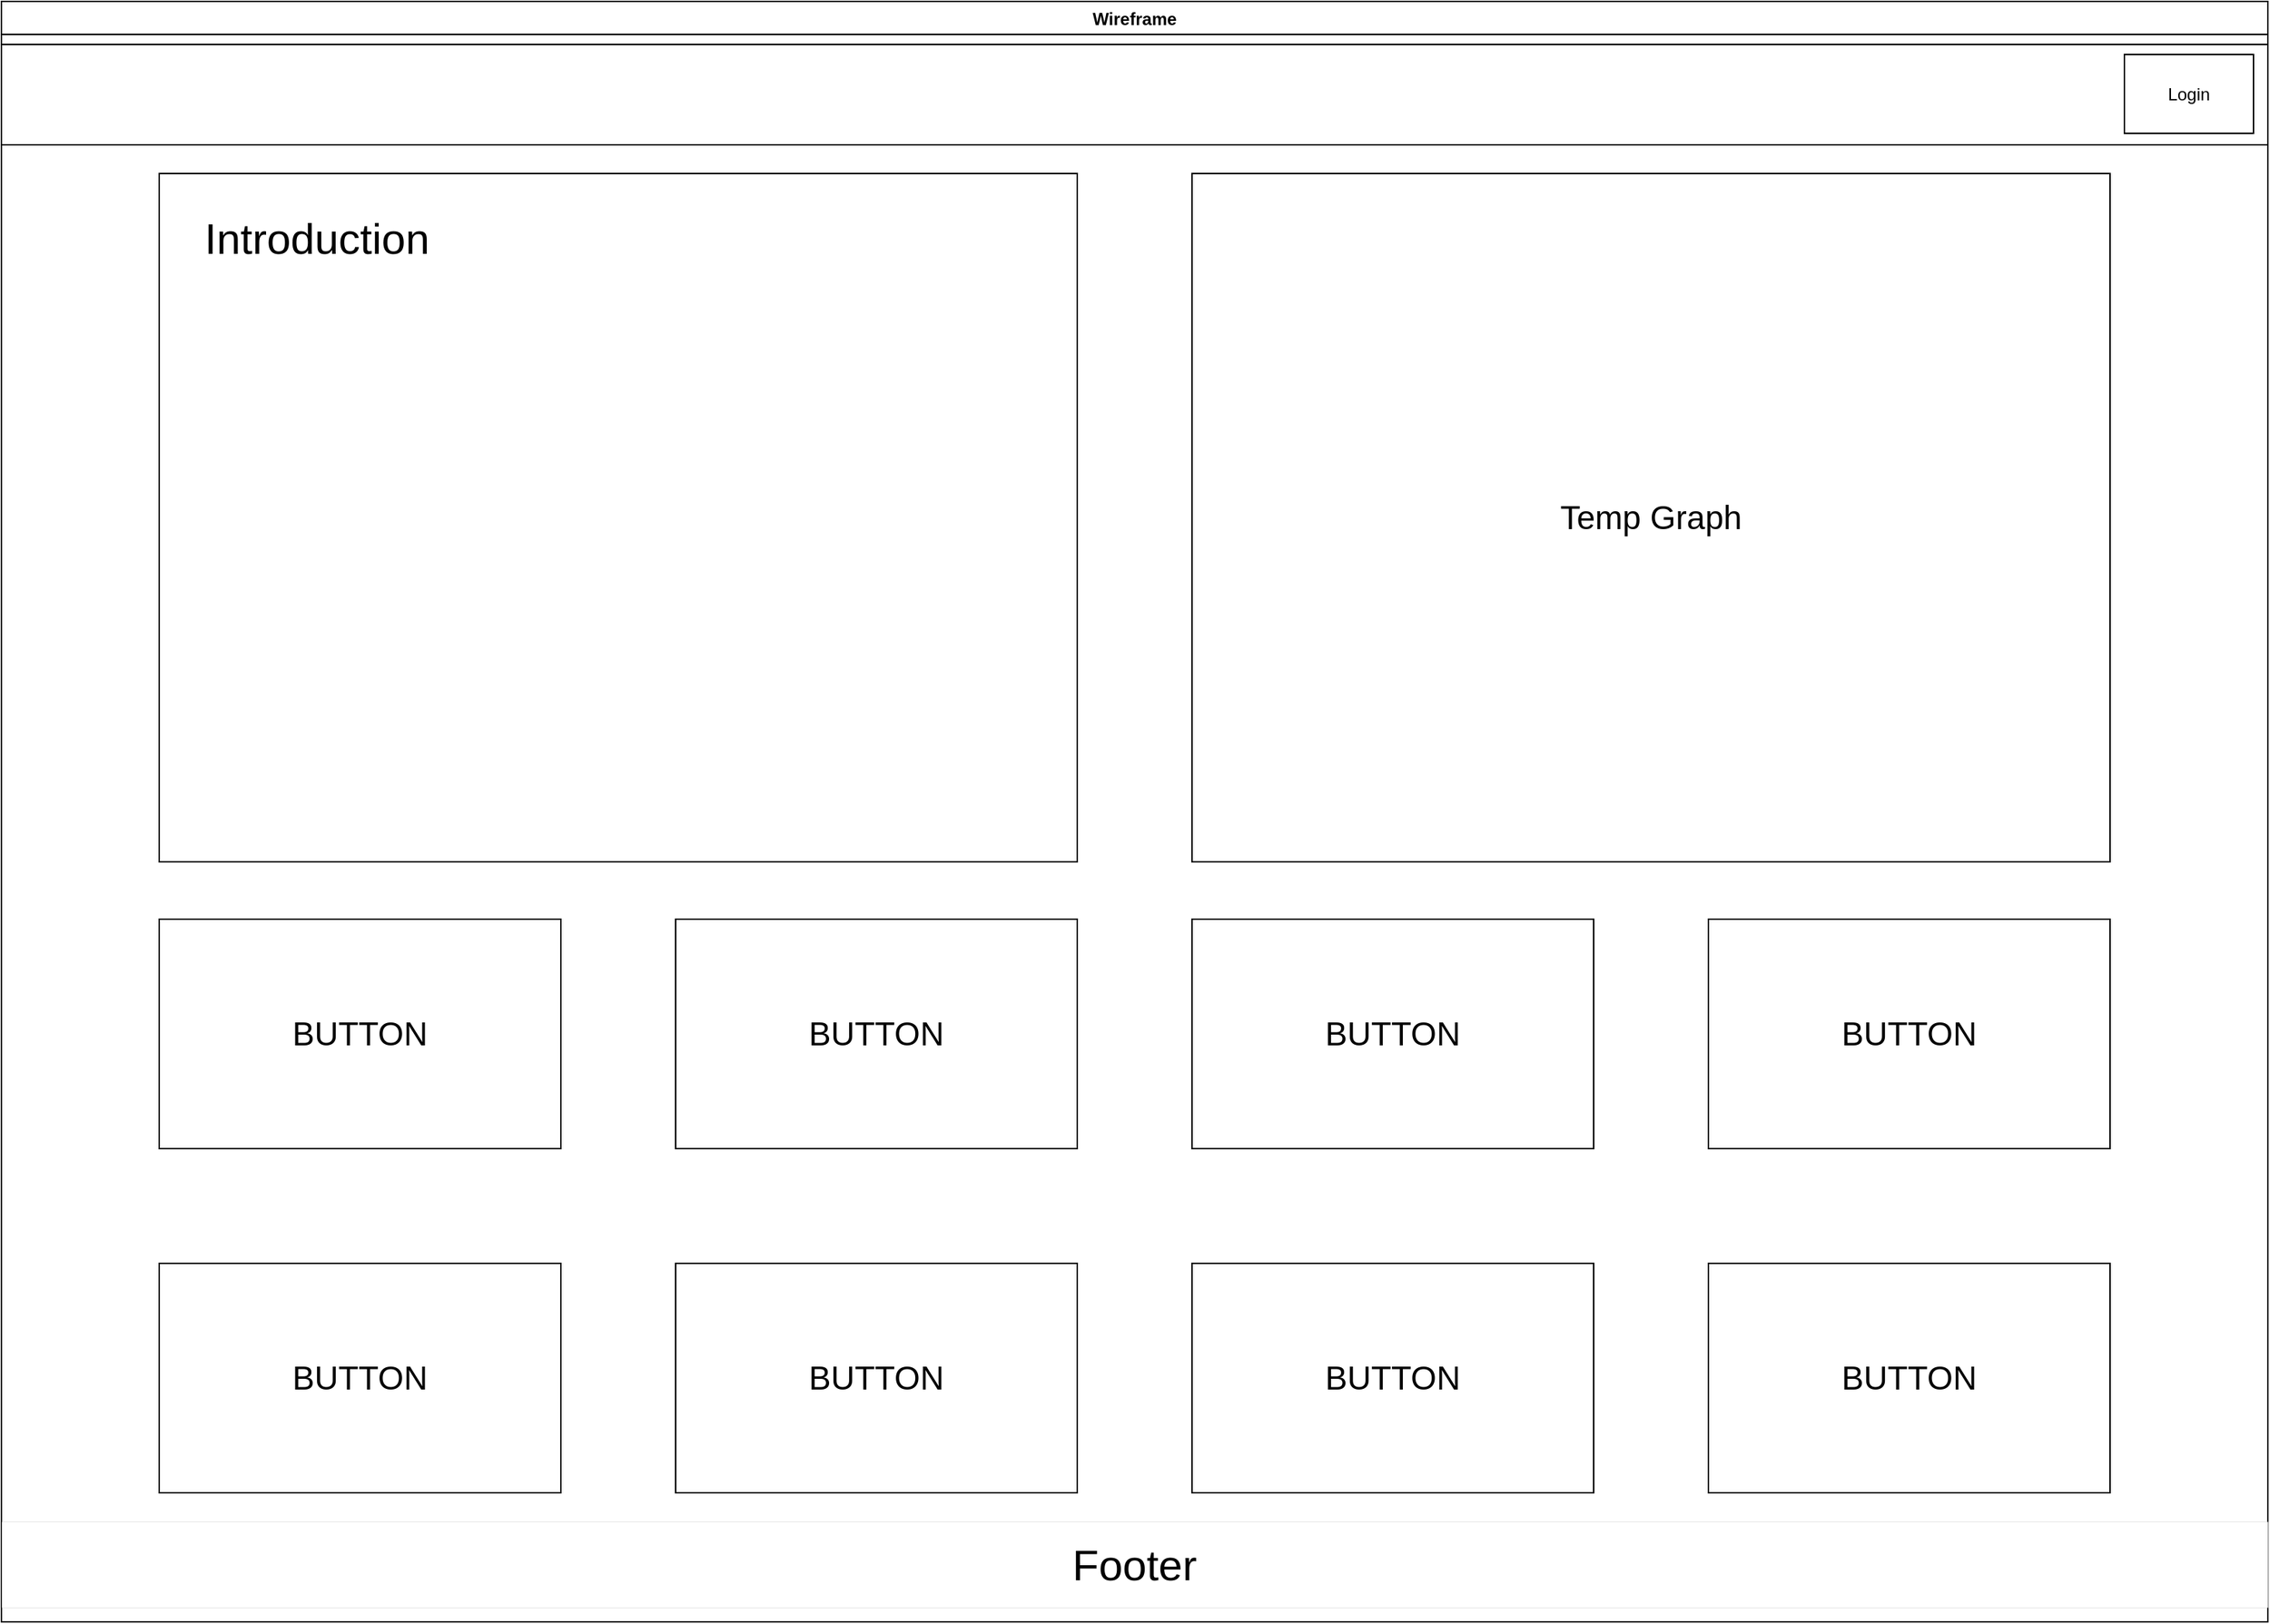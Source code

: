 <mxfile version="16.4.6" type="device"><diagram id="SCWjPeY8Zu98IZK9ZCYA" name="Page-1"><mxGraphModel dx="2188" dy="1146" grid="1" gridSize="10" guides="1" tooltips="1" connect="1" arrows="1" fold="1" page="1" pageScale="1" pageWidth="1600" pageHeight="1200" math="0" shadow="0"><root><mxCell id="0"/><mxCell id="1" parent="0"/><mxCell id="-KNB9xKOU5pcOPx4BaMw-1" value="Wireframe" style="swimlane;" parent="1" vertex="1"><mxGeometry x="60" y="120" width="1580" height="1130" as="geometry"><mxRectangle x="10" y="50" width="90" height="23" as="alternateBounds"/></mxGeometry></mxCell><mxCell id="-KNB9xKOU5pcOPx4BaMw-20" value="" style="rounded=0;whiteSpace=wrap;html=1;" parent="-KNB9xKOU5pcOPx4BaMw-1" vertex="1"><mxGeometry y="30" width="1580" height="70" as="geometry"/></mxCell><mxCell id="-KNB9xKOU5pcOPx4BaMw-21" value="Login" style="rounded=0;whiteSpace=wrap;html=1;" parent="-KNB9xKOU5pcOPx4BaMw-1" vertex="1"><mxGeometry x="1480" y="37" width="90" height="55" as="geometry"/></mxCell><mxCell id="-KNB9xKOU5pcOPx4BaMw-30" value="&lt;font style=&quot;font-size: 23px&quot;&gt;BUTTON&lt;/font&gt;" style="rounded=0;whiteSpace=wrap;html=1;" parent="-KNB9xKOU5pcOPx4BaMw-1" vertex="1"><mxGeometry x="110" y="640" width="280" height="160" as="geometry"/></mxCell><mxCell id="-KNB9xKOU5pcOPx4BaMw-31" value="&lt;span style=&quot;font-size: 23px&quot;&gt;BUTTON&lt;/span&gt;" style="rounded=0;whiteSpace=wrap;html=1;" parent="-KNB9xKOU5pcOPx4BaMw-1" vertex="1"><mxGeometry x="470" y="640" width="280" height="160" as="geometry"/></mxCell><mxCell id="-KNB9xKOU5pcOPx4BaMw-32" value="&lt;span style=&quot;font-size: 23px&quot;&gt;BUTTON&lt;/span&gt;" style="rounded=0;whiteSpace=wrap;html=1;" parent="-KNB9xKOU5pcOPx4BaMw-1" vertex="1"><mxGeometry x="830" y="640" width="280" height="160" as="geometry"/></mxCell><mxCell id="-KNB9xKOU5pcOPx4BaMw-33" value="&lt;span style=&quot;font-size: 23px&quot;&gt;BUTTON&lt;/span&gt;" style="rounded=0;whiteSpace=wrap;html=1;" parent="-KNB9xKOU5pcOPx4BaMw-1" vertex="1"><mxGeometry x="1190" y="640" width="280" height="160" as="geometry"/></mxCell><mxCell id="-KNB9xKOU5pcOPx4BaMw-34" value="&lt;span style=&quot;font-size: 23px&quot;&gt;BUTTON&lt;/span&gt;" style="rounded=0;whiteSpace=wrap;html=1;" parent="-KNB9xKOU5pcOPx4BaMw-1" vertex="1"><mxGeometry x="110" y="880" width="280" height="160" as="geometry"/></mxCell><mxCell id="-KNB9xKOU5pcOPx4BaMw-35" value="&lt;span style=&quot;font-size: 23px&quot;&gt;BUTTON&lt;/span&gt;" style="rounded=0;whiteSpace=wrap;html=1;" parent="-KNB9xKOU5pcOPx4BaMw-1" vertex="1"><mxGeometry x="470" y="880" width="280" height="160" as="geometry"/></mxCell><mxCell id="-KNB9xKOU5pcOPx4BaMw-36" value="&lt;span style=&quot;font-size: 23px&quot;&gt;BUTTON&lt;/span&gt;" style="rounded=0;whiteSpace=wrap;html=1;" parent="-KNB9xKOU5pcOPx4BaMw-1" vertex="1"><mxGeometry x="830" y="880" width="280" height="160" as="geometry"/></mxCell><mxCell id="-KNB9xKOU5pcOPx4BaMw-37" value="&lt;span style=&quot;font-size: 23px&quot;&gt;BUTTON&lt;/span&gt;" style="rounded=0;whiteSpace=wrap;html=1;" parent="-KNB9xKOU5pcOPx4BaMw-1" vertex="1"><mxGeometry x="1190" y="880" width="280" height="160" as="geometry"/></mxCell><mxCell id="-KNB9xKOU5pcOPx4BaMw-38" value="Temp Graph" style="rounded=0;whiteSpace=wrap;html=1;fontSize=23;" parent="-KNB9xKOU5pcOPx4BaMw-1" vertex="1"><mxGeometry x="830" y="120" width="640" height="480" as="geometry"/></mxCell><mxCell id="wn5TXD1KHjsL2zlBOl_w-1" value="" style="rounded=0;whiteSpace=wrap;html=1;" vertex="1" parent="-KNB9xKOU5pcOPx4BaMw-1"><mxGeometry x="110" y="120" width="640" height="480" as="geometry"/></mxCell><mxCell id="wn5TXD1KHjsL2zlBOl_w-3" value="Introduction" style="text;html=1;strokeColor=none;fillColor=none;align=center;verticalAlign=middle;whiteSpace=wrap;rounded=0;fontSize=30;strokeWidth=0;" vertex="1" parent="-KNB9xKOU5pcOPx4BaMw-1"><mxGeometry x="120" y="150" width="200" height="30" as="geometry"/></mxCell><mxCell id="wn5TXD1KHjsL2zlBOl_w-4" value="Footer" style="rounded=0;whiteSpace=wrap;html=1;fontSize=30;strokeWidth=0;" vertex="1" parent="-KNB9xKOU5pcOPx4BaMw-1"><mxGeometry y="1060" width="1580" height="60" as="geometry"/></mxCell></root></mxGraphModel></diagram></mxfile>